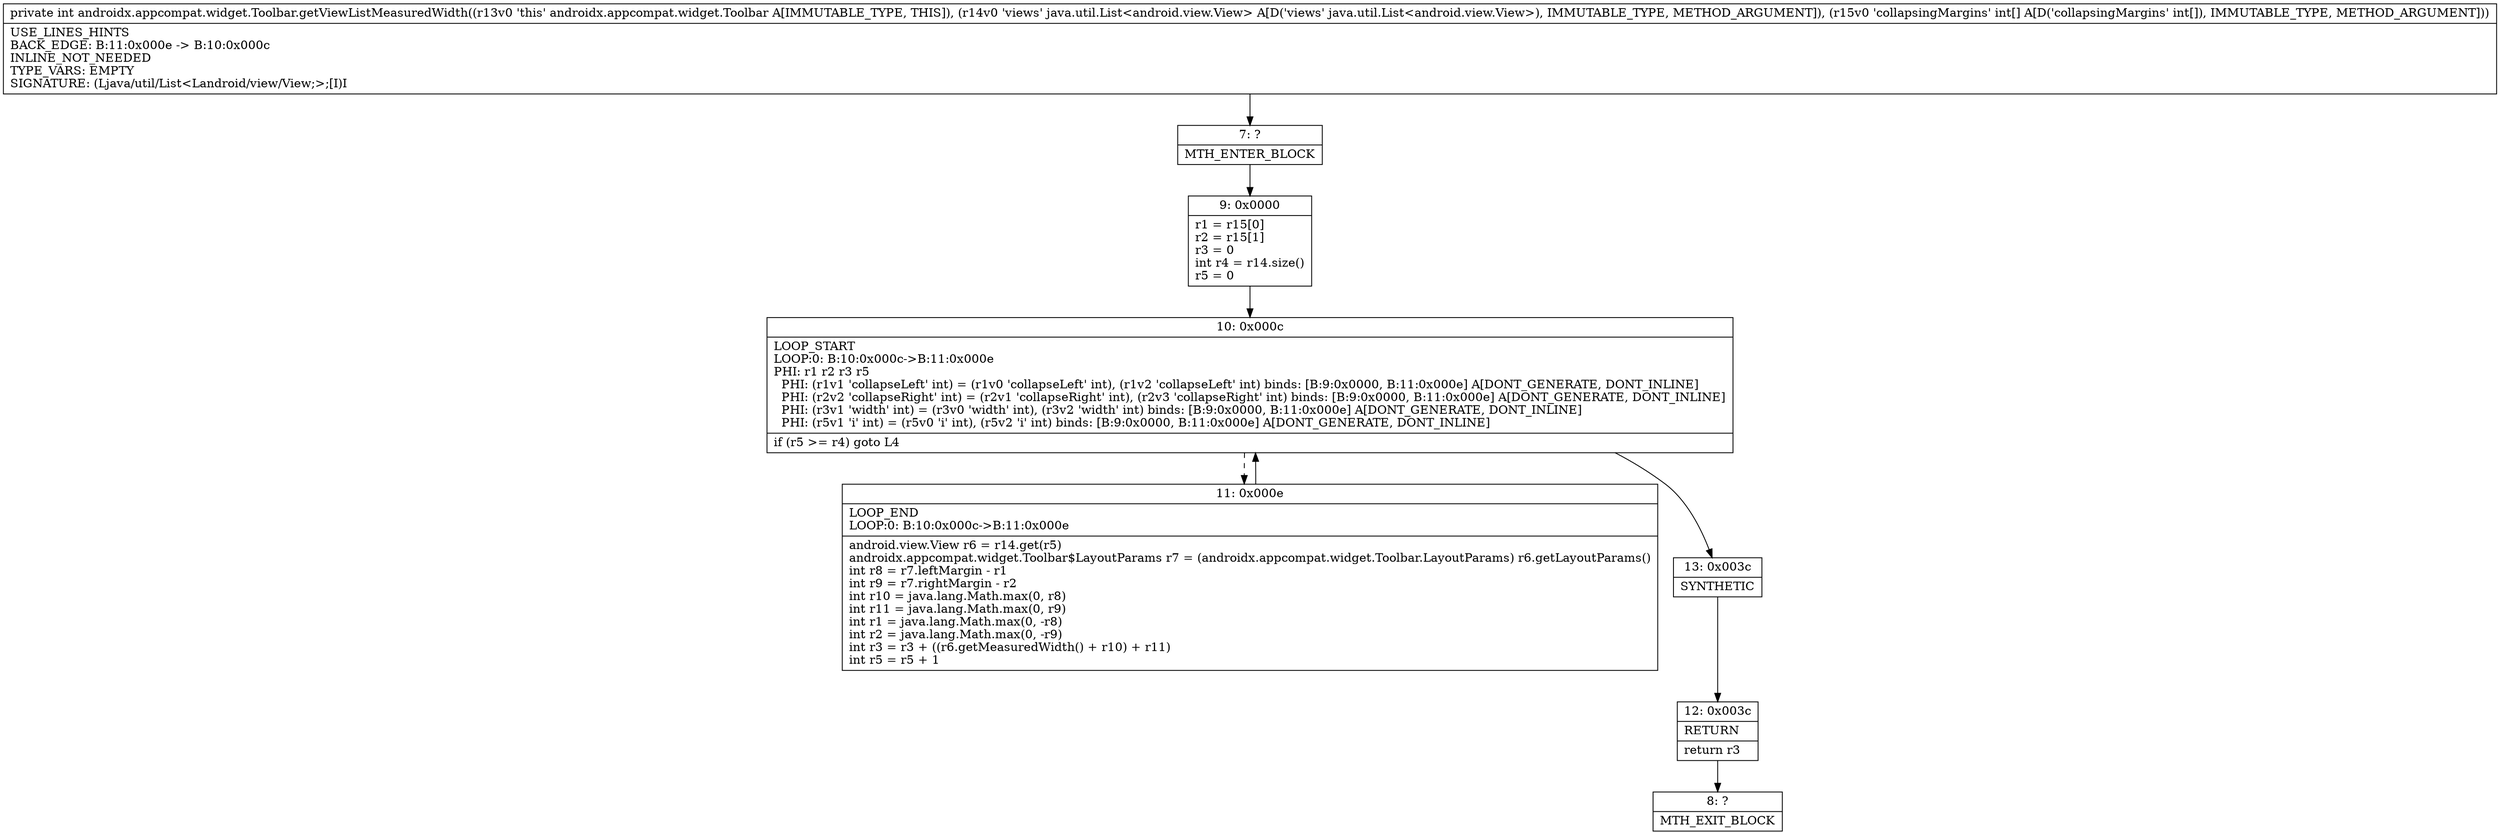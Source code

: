 digraph "CFG forandroidx.appcompat.widget.Toolbar.getViewListMeasuredWidth(Ljava\/util\/List;[I)I" {
Node_7 [shape=record,label="{7\:\ ?|MTH_ENTER_BLOCK\l}"];
Node_9 [shape=record,label="{9\:\ 0x0000|r1 = r15[0]\lr2 = r15[1]\lr3 = 0\lint r4 = r14.size()\lr5 = 0\l}"];
Node_10 [shape=record,label="{10\:\ 0x000c|LOOP_START\lLOOP:0: B:10:0x000c\-\>B:11:0x000e\lPHI: r1 r2 r3 r5 \l  PHI: (r1v1 'collapseLeft' int) = (r1v0 'collapseLeft' int), (r1v2 'collapseLeft' int) binds: [B:9:0x0000, B:11:0x000e] A[DONT_GENERATE, DONT_INLINE]\l  PHI: (r2v2 'collapseRight' int) = (r2v1 'collapseRight' int), (r2v3 'collapseRight' int) binds: [B:9:0x0000, B:11:0x000e] A[DONT_GENERATE, DONT_INLINE]\l  PHI: (r3v1 'width' int) = (r3v0 'width' int), (r3v2 'width' int) binds: [B:9:0x0000, B:11:0x000e] A[DONT_GENERATE, DONT_INLINE]\l  PHI: (r5v1 'i' int) = (r5v0 'i' int), (r5v2 'i' int) binds: [B:9:0x0000, B:11:0x000e] A[DONT_GENERATE, DONT_INLINE]\l|if (r5 \>= r4) goto L4\l}"];
Node_11 [shape=record,label="{11\:\ 0x000e|LOOP_END\lLOOP:0: B:10:0x000c\-\>B:11:0x000e\l|android.view.View r6 = r14.get(r5)\landroidx.appcompat.widget.Toolbar$LayoutParams r7 = (androidx.appcompat.widget.Toolbar.LayoutParams) r6.getLayoutParams()\lint r8 = r7.leftMargin \- r1\lint r9 = r7.rightMargin \- r2\lint r10 = java.lang.Math.max(0, r8)\lint r11 = java.lang.Math.max(0, r9)\lint r1 = java.lang.Math.max(0, \-r8)\lint r2 = java.lang.Math.max(0, \-r9)\lint r3 = r3 + ((r6.getMeasuredWidth() + r10) + r11)\lint r5 = r5 + 1\l}"];
Node_13 [shape=record,label="{13\:\ 0x003c|SYNTHETIC\l}"];
Node_12 [shape=record,label="{12\:\ 0x003c|RETURN\l|return r3\l}"];
Node_8 [shape=record,label="{8\:\ ?|MTH_EXIT_BLOCK\l}"];
MethodNode[shape=record,label="{private int androidx.appcompat.widget.Toolbar.getViewListMeasuredWidth((r13v0 'this' androidx.appcompat.widget.Toolbar A[IMMUTABLE_TYPE, THIS]), (r14v0 'views' java.util.List\<android.view.View\> A[D('views' java.util.List\<android.view.View\>), IMMUTABLE_TYPE, METHOD_ARGUMENT]), (r15v0 'collapsingMargins' int[] A[D('collapsingMargins' int[]), IMMUTABLE_TYPE, METHOD_ARGUMENT]))  | USE_LINES_HINTS\lBACK_EDGE: B:11:0x000e \-\> B:10:0x000c\lINLINE_NOT_NEEDED\lTYPE_VARS: EMPTY\lSIGNATURE: (Ljava\/util\/List\<Landroid\/view\/View;\>;[I)I\l}"];
MethodNode -> Node_7;Node_7 -> Node_9;
Node_9 -> Node_10;
Node_10 -> Node_11[style=dashed];
Node_10 -> Node_13;
Node_11 -> Node_10;
Node_13 -> Node_12;
Node_12 -> Node_8;
}

